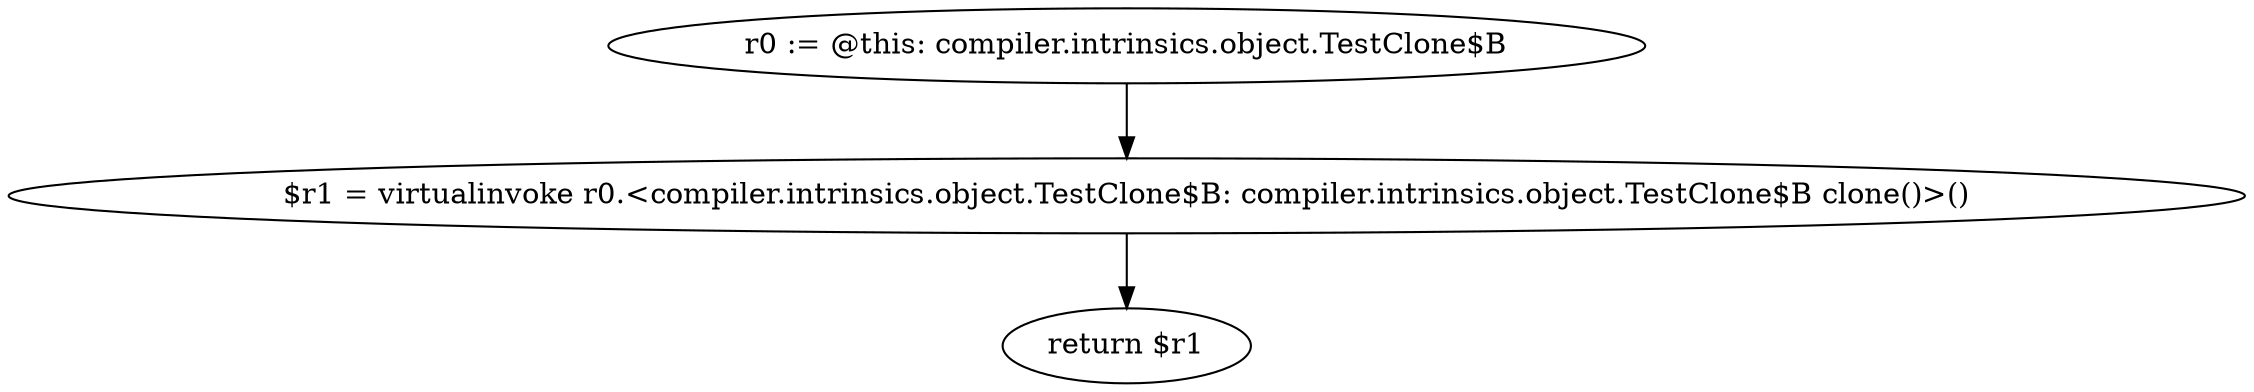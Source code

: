digraph "unitGraph" {
    "r0 := @this: compiler.intrinsics.object.TestClone$B"
    "$r1 = virtualinvoke r0.<compiler.intrinsics.object.TestClone$B: compiler.intrinsics.object.TestClone$B clone()>()"
    "return $r1"
    "r0 := @this: compiler.intrinsics.object.TestClone$B"->"$r1 = virtualinvoke r0.<compiler.intrinsics.object.TestClone$B: compiler.intrinsics.object.TestClone$B clone()>()";
    "$r1 = virtualinvoke r0.<compiler.intrinsics.object.TestClone$B: compiler.intrinsics.object.TestClone$B clone()>()"->"return $r1";
}
